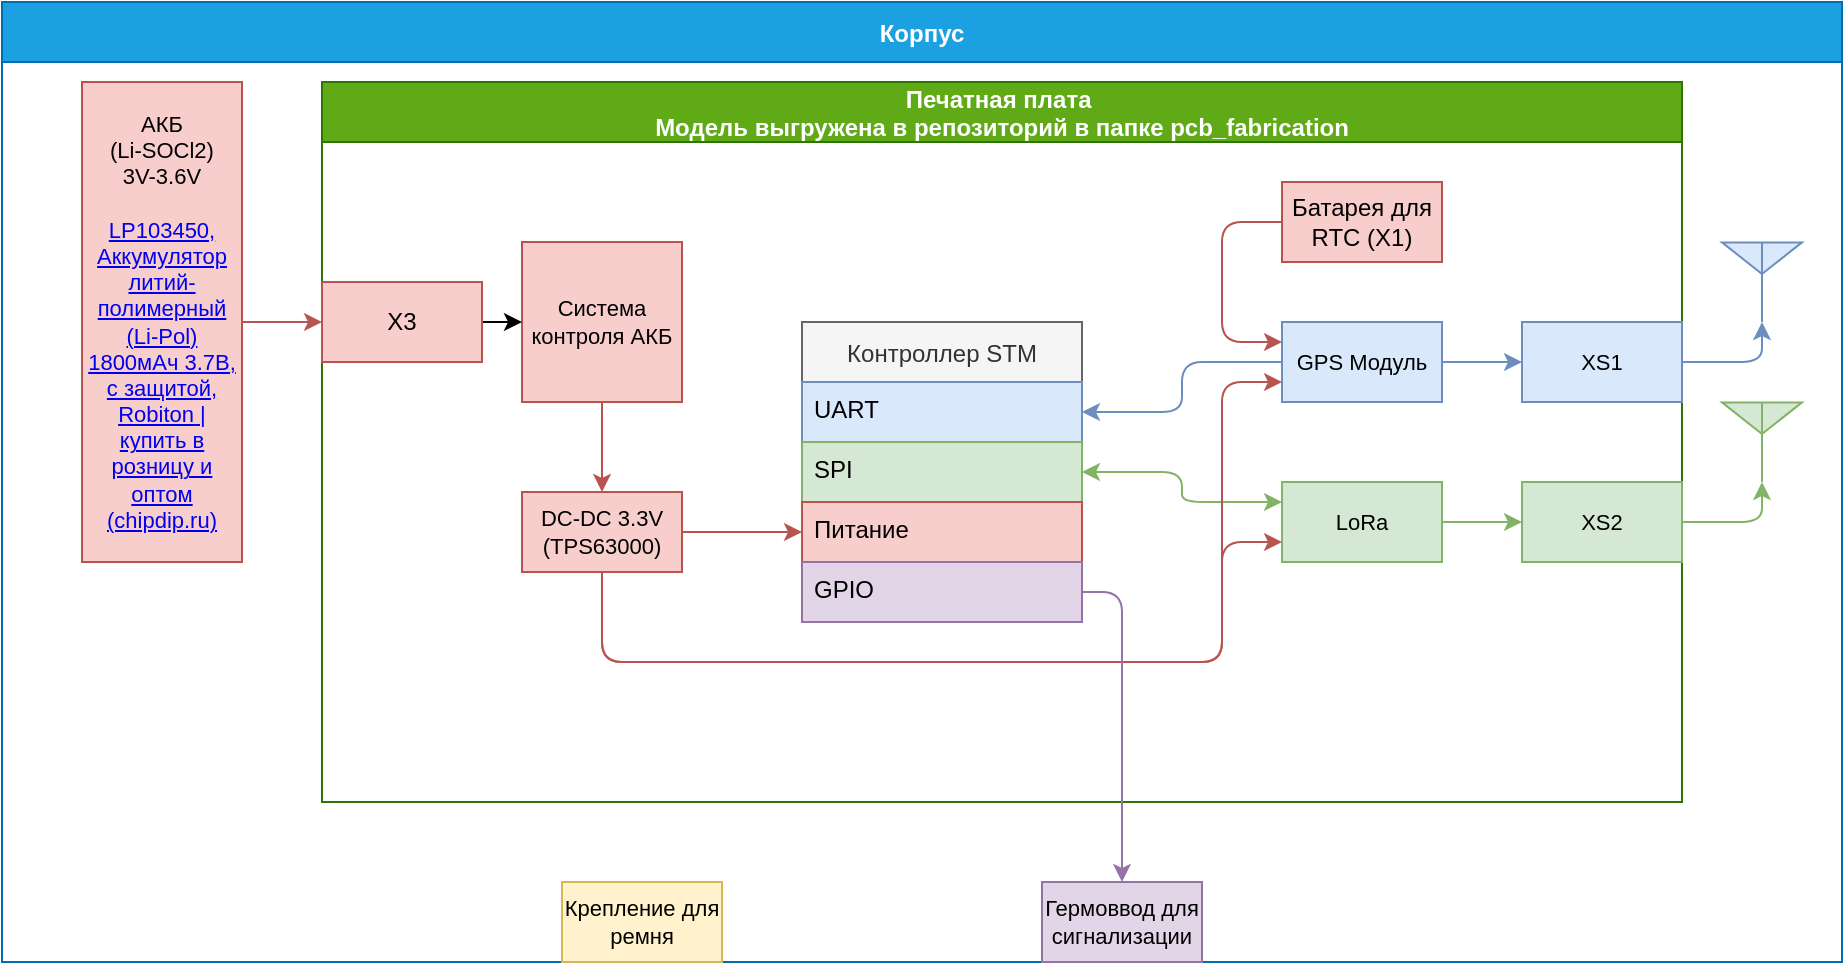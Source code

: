 <mxfile version="16.5.1" type="device"><diagram id="WvKW2JPu2-7aY8d3KRiN" name="Page-1"><mxGraphModel dx="1980" dy="721" grid="1" gridSize="10" guides="1" tooltips="1" connect="1" arrows="1" fold="1" page="1" pageScale="1" pageWidth="827" pageHeight="1169" math="0" shadow="0"><root><mxCell id="0"/><mxCell id="1" parent="0"/><mxCell id="iwZWR7Y0138Mi77MPcvg-5" value="Корпус" style="swimlane;startSize=30;fillColor=#1ba1e2;fontColor=#ffffff;strokeColor=#006EAF;" parent="1" vertex="1"><mxGeometry x="-640" y="40" width="920" height="480" as="geometry"/></mxCell><mxCell id="iwZWR7Y0138Mi77MPcvg-3" value="Печатная плата &#10;Модель выгружена в репозиторий в папке pcb_fabrication" style="swimlane;startSize=30;fillColor=#60a917;fontColor=#ffffff;strokeColor=#2D7600;" parent="iwZWR7Y0138Mi77MPcvg-5" vertex="1"><mxGeometry x="160" y="40" width="680" height="360" as="geometry"/></mxCell><mxCell id="iwZWR7Y0138Mi77MPcvg-14" style="edgeStyle=orthogonalEdgeStyle;rounded=1;orthogonalLoop=1;jettySize=auto;html=1;exitX=1;exitY=0.5;exitDx=0;exitDy=0;entryX=0;entryY=0.5;entryDx=0;entryDy=0;fillColor=#dae8fc;strokeColor=#6c8ebf;" parent="iwZWR7Y0138Mi77MPcvg-3" source="8rCkkGll7oROs87KIcLk-1" target="iwZWR7Y0138Mi77MPcvg-10" edge="1"><mxGeometry relative="1" as="geometry"/></mxCell><mxCell id="8rCkkGll7oROs87KIcLk-1" value="&lt;font style=&quot;font-size: 11px&quot;&gt;GPS Модуль&lt;/font&gt;" style="rounded=0;whiteSpace=wrap;html=1;fontSize=11;fillColor=#dae8fc;strokeColor=#6c8ebf;" parent="iwZWR7Y0138Mi77MPcvg-3" vertex="1"><mxGeometry x="480" y="120" width="80" height="40" as="geometry"/></mxCell><mxCell id="iwZWR7Y0138Mi77MPcvg-15" style="edgeStyle=orthogonalEdgeStyle;rounded=1;orthogonalLoop=1;jettySize=auto;html=1;exitX=1;exitY=0.5;exitDx=0;exitDy=0;entryX=0;entryY=0.5;entryDx=0;entryDy=0;fillColor=#d5e8d4;strokeColor=#82b366;" parent="iwZWR7Y0138Mi77MPcvg-3" source="8rCkkGll7oROs87KIcLk-12" target="iwZWR7Y0138Mi77MPcvg-11" edge="1"><mxGeometry relative="1" as="geometry"/></mxCell><mxCell id="8rCkkGll7oROs87KIcLk-12" value="&lt;font style=&quot;font-size: 11px&quot;&gt;LoRa&lt;br&gt;&lt;/font&gt;" style="rounded=0;whiteSpace=wrap;html=1;fontSize=11;fillColor=#d5e8d4;strokeColor=#82b366;" parent="iwZWR7Y0138Mi77MPcvg-3" vertex="1"><mxGeometry x="480" y="200" width="80" height="40" as="geometry"/></mxCell><mxCell id="8rCkkGll7oROs87KIcLk-19" value="Система контроля АКБ" style="rounded=0;whiteSpace=wrap;html=1;fontSize=11;fillColor=#f8cecc;strokeColor=#b85450;" parent="iwZWR7Y0138Mi77MPcvg-3" vertex="1"><mxGeometry x="100" y="80" width="80" height="80" as="geometry"/></mxCell><mxCell id="mZQrfr4ekXyF6ET0CjQB-7" value="" style="endArrow=classic;html=1;exitX=0;exitY=0.5;exitDx=0;exitDy=0;entryX=1;entryY=0.5;entryDx=0;entryDy=0;edgeStyle=elbowEdgeStyle;fillColor=#dae8fc;strokeColor=#6c8ebf;" parent="iwZWR7Y0138Mi77MPcvg-3" source="8rCkkGll7oROs87KIcLk-1" target="qExjE2i87aPRZC3MdHZP-3" edge="1"><mxGeometry width="50" height="50" relative="1" as="geometry"><mxPoint x="380" y="210" as="sourcePoint"/><mxPoint x="380" y="110" as="targetPoint"/></mxGeometry></mxCell><mxCell id="mZQrfr4ekXyF6ET0CjQB-8" value="" style="endArrow=classic;startArrow=classic;html=1;entryX=0;entryY=0.25;entryDx=0;entryDy=0;exitX=1;exitY=0.5;exitDx=0;exitDy=0;edgeStyle=elbowEdgeStyle;fillColor=#d5e8d4;strokeColor=#82b366;" parent="iwZWR7Y0138Mi77MPcvg-3" source="qExjE2i87aPRZC3MdHZP-4" target="8rCkkGll7oROs87KIcLk-12" edge="1"><mxGeometry width="50" height="50" relative="1" as="geometry"><mxPoint x="380" y="190" as="sourcePoint"/><mxPoint x="400" y="150" as="targetPoint"/></mxGeometry></mxCell><mxCell id="iwZWR7Y0138Mi77MPcvg-7" style="edgeStyle=orthogonalEdgeStyle;rounded=1;orthogonalLoop=1;jettySize=auto;html=1;exitX=1;exitY=0.5;exitDx=0;exitDy=0;entryX=0;entryY=0.5;entryDx=0;entryDy=0;fillColor=#f8cecc;strokeColor=#b85450;" parent="iwZWR7Y0138Mi77MPcvg-3" source="mZQrfr4ekXyF6ET0CjQB-9" target="qExjE2i87aPRZC3MdHZP-5" edge="1"><mxGeometry relative="1" as="geometry"/></mxCell><mxCell id="iwZWR7Y0138Mi77MPcvg-8" style="edgeStyle=orthogonalEdgeStyle;rounded=1;orthogonalLoop=1;jettySize=auto;html=1;exitX=0.5;exitY=1;exitDx=0;exitDy=0;entryX=0;entryY=0.75;entryDx=0;entryDy=0;fillColor=#f8cecc;strokeColor=#b85450;" parent="iwZWR7Y0138Mi77MPcvg-3" source="mZQrfr4ekXyF6ET0CjQB-9" target="8rCkkGll7oROs87KIcLk-12" edge="1"><mxGeometry relative="1" as="geometry"><Array as="points"><mxPoint x="140" y="290"/><mxPoint x="450" y="290"/><mxPoint x="450" y="230"/></Array></mxGeometry></mxCell><mxCell id="iwZWR7Y0138Mi77MPcvg-9" style="edgeStyle=orthogonalEdgeStyle;rounded=1;orthogonalLoop=1;jettySize=auto;html=1;exitX=0.5;exitY=1;exitDx=0;exitDy=0;entryX=0;entryY=0.75;entryDx=0;entryDy=0;fillColor=#f8cecc;strokeColor=#b85450;" parent="iwZWR7Y0138Mi77MPcvg-3" source="mZQrfr4ekXyF6ET0CjQB-9" target="8rCkkGll7oROs87KIcLk-1" edge="1"><mxGeometry relative="1" as="geometry"><Array as="points"><mxPoint x="140" y="290"/><mxPoint x="450" y="290"/><mxPoint x="450" y="150"/></Array></mxGeometry></mxCell><mxCell id="mZQrfr4ekXyF6ET0CjQB-9" value="DC-DC 3.3V&lt;br&gt;&lt;div&gt;&lt;span&gt;(TPS63000)&lt;/span&gt;&lt;/div&gt;" style="rounded=0;whiteSpace=wrap;html=1;fontSize=11;fillColor=#f8cecc;strokeColor=#b85450;" parent="iwZWR7Y0138Mi77MPcvg-3" vertex="1"><mxGeometry x="100" y="205" width="80" height="40" as="geometry"/></mxCell><mxCell id="mZQrfr4ekXyF6ET0CjQB-10" style="edgeStyle=orthogonalEdgeStyle;rounded=1;orthogonalLoop=1;jettySize=auto;html=1;exitX=0.5;exitY=1;exitDx=0;exitDy=0;entryX=0.5;entryY=0;entryDx=0;entryDy=0;fillColor=#f8cecc;strokeColor=#b85450;" parent="iwZWR7Y0138Mi77MPcvg-3" source="8rCkkGll7oROs87KIcLk-19" target="mZQrfr4ekXyF6ET0CjQB-9" edge="1"><mxGeometry relative="1" as="geometry"/></mxCell><mxCell id="qExjE2i87aPRZC3MdHZP-2" value="Контроллер STM" style="swimlane;fontStyle=0;childLayout=stackLayout;horizontal=1;startSize=30;horizontalStack=0;resizeParent=1;resizeParentMax=0;resizeLast=0;collapsible=1;marginBottom=0;fillColor=#f5f5f5;strokeColor=#666666;fontColor=#333333;" parent="iwZWR7Y0138Mi77MPcvg-3" vertex="1"><mxGeometry x="240" y="120" width="140" height="150" as="geometry"/></mxCell><mxCell id="qExjE2i87aPRZC3MdHZP-3" value="UART" style="text;align=left;verticalAlign=top;spacingLeft=4;spacingRight=4;overflow=hidden;rotatable=0;points=[[0,0.5],[1,0.5]];portConstraint=eastwest;fillColor=#dae8fc;strokeColor=#6c8ebf;" parent="qExjE2i87aPRZC3MdHZP-2" vertex="1"><mxGeometry y="30" width="140" height="30" as="geometry"/></mxCell><mxCell id="qExjE2i87aPRZC3MdHZP-4" value="SPI" style="text;strokeColor=#82b366;fillColor=#d5e8d4;align=left;verticalAlign=top;spacingLeft=4;spacingRight=4;overflow=hidden;rotatable=0;points=[[0,0.5],[1,0.5]];portConstraint=eastwest;" parent="qExjE2i87aPRZC3MdHZP-2" vertex="1"><mxGeometry y="60" width="140" height="30" as="geometry"/></mxCell><mxCell id="qExjE2i87aPRZC3MdHZP-5" value="Питание" style="text;strokeColor=#b85450;fillColor=#f8cecc;align=left;verticalAlign=top;spacingLeft=4;spacingRight=4;overflow=hidden;rotatable=0;points=[[0,0.5],[1,0.5]];portConstraint=eastwest;" parent="qExjE2i87aPRZC3MdHZP-2" vertex="1"><mxGeometry y="90" width="140" height="30" as="geometry"/></mxCell><mxCell id="iwZWR7Y0138Mi77MPcvg-1" value="GPIO" style="text;strokeColor=#9673a6;fillColor=#e1d5e7;align=left;verticalAlign=top;spacingLeft=4;spacingRight=4;overflow=hidden;rotatable=0;points=[[0,0.5],[1,0.5]];portConstraint=eastwest;" parent="qExjE2i87aPRZC3MdHZP-2" vertex="1"><mxGeometry y="120" width="140" height="30" as="geometry"/></mxCell><mxCell id="iwZWR7Y0138Mi77MPcvg-6" style="edgeStyle=orthogonalEdgeStyle;rounded=1;orthogonalLoop=1;jettySize=auto;html=1;exitX=1;exitY=0.5;exitDx=0;exitDy=0;entryX=0;entryY=0.5;entryDx=0;entryDy=0;" parent="iwZWR7Y0138Mi77MPcvg-3" source="iwZWR7Y0138Mi77MPcvg-2" target="8rCkkGll7oROs87KIcLk-19" edge="1"><mxGeometry relative="1" as="geometry"/></mxCell><mxCell id="iwZWR7Y0138Mi77MPcvg-2" value="X3" style="rounded=0;whiteSpace=wrap;html=1;fillColor=#f8cecc;strokeColor=#b85450;" parent="iwZWR7Y0138Mi77MPcvg-3" vertex="1"><mxGeometry y="100" width="80" height="40" as="geometry"/></mxCell><mxCell id="iwZWR7Y0138Mi77MPcvg-10" value="&lt;font style=&quot;font-size: 11px&quot;&gt;XS1&lt;/font&gt;" style="rounded=0;whiteSpace=wrap;html=1;fontSize=11;fillColor=#dae8fc;strokeColor=#6c8ebf;" parent="iwZWR7Y0138Mi77MPcvg-3" vertex="1"><mxGeometry x="600" y="120" width="80" height="40" as="geometry"/></mxCell><mxCell id="iwZWR7Y0138Mi77MPcvg-11" value="&lt;font style=&quot;font-size: 11px&quot;&gt;XS2&lt;/font&gt;" style="rounded=0;whiteSpace=wrap;html=1;fontSize=11;fillColor=#d5e8d4;strokeColor=#82b366;" parent="iwZWR7Y0138Mi77MPcvg-3" vertex="1"><mxGeometry x="600" y="200" width="80" height="40" as="geometry"/></mxCell><mxCell id="QTdFyew1fTrY6ZKaAayo-2" style="edgeStyle=orthogonalEdgeStyle;rounded=1;orthogonalLoop=1;jettySize=auto;html=1;exitX=0;exitY=0.5;exitDx=0;exitDy=0;entryX=0;entryY=0.25;entryDx=0;entryDy=0;fillColor=#f8cecc;strokeColor=#b85450;" edge="1" parent="iwZWR7Y0138Mi77MPcvg-3" source="QTdFyew1fTrY6ZKaAayo-1" target="8rCkkGll7oROs87KIcLk-1"><mxGeometry relative="1" as="geometry"><Array as="points"><mxPoint x="450" y="70"/><mxPoint x="450" y="130"/></Array></mxGeometry></mxCell><mxCell id="QTdFyew1fTrY6ZKaAayo-1" value="Батарея для RTC (X1)" style="rounded=0;whiteSpace=wrap;html=1;fillColor=#f8cecc;strokeColor=#b85450;" vertex="1" parent="iwZWR7Y0138Mi77MPcvg-3"><mxGeometry x="480" y="50" width="80" height="40" as="geometry"/></mxCell><mxCell id="8rCkkGll7oROs87KIcLk-6" value="" style="verticalLabelPosition=bottom;shadow=0;dashed=0;align=center;html=1;verticalAlign=top;shape=mxgraph.electrical.radio.aerial_-_antenna_2;fontSize=11;fillColor=#d5e8d4;strokeColor=#82b366;" parent="iwZWR7Y0138Mi77MPcvg-5" vertex="1"><mxGeometry x="860" y="200" width="40" height="40" as="geometry"/></mxCell><mxCell id="8rCkkGll7oROs87KIcLk-13" value="" style="verticalLabelPosition=bottom;shadow=0;dashed=0;align=center;html=1;verticalAlign=top;shape=mxgraph.electrical.radio.aerial_-_antenna_2;fontSize=11;fillColor=#dae8fc;strokeColor=#6c8ebf;" parent="iwZWR7Y0138Mi77MPcvg-5" vertex="1"><mxGeometry x="860" y="120" width="40" height="40" as="geometry"/></mxCell><mxCell id="8rCkkGll7oROs87KIcLk-11" value="АКБ&lt;br&gt;(Li-SOCl2)&lt;br&gt;3V-3.6V&lt;br&gt;&lt;br&gt;&lt;a href=&quot;https://www.chipdip.ru/product/robiton-lp103450?from=suggest_product&quot;&gt;LP103450, Аккумулятор литий-полимерный (Li-Pol) 1800мАч 3.7В, с защитой, Robiton | купить в розницу и оптом (chipdip.ru)&lt;/a&gt;" style="rounded=0;whiteSpace=wrap;html=1;fontSize=11;fillColor=#f8cecc;strokeColor=#b85450;" parent="iwZWR7Y0138Mi77MPcvg-5" vertex="1"><mxGeometry x="40" y="40" width="80" height="240" as="geometry"/></mxCell><mxCell id="8rCkkGll7oROs87KIcLk-20" style="edgeStyle=orthogonalEdgeStyle;rounded=0;orthogonalLoop=1;jettySize=auto;html=1;exitX=1;exitY=0.5;exitDx=0;exitDy=0;entryX=0;entryY=0.5;entryDx=0;entryDy=0;startArrow=none;startFill=0;fontSize=11;fillColor=#f8cecc;strokeColor=#b85450;" parent="iwZWR7Y0138Mi77MPcvg-5" source="8rCkkGll7oROs87KIcLk-11" target="iwZWR7Y0138Mi77MPcvg-2" edge="1"><mxGeometry relative="1" as="geometry"/></mxCell><mxCell id="iwZWR7Y0138Mi77MPcvg-12" style="edgeStyle=orthogonalEdgeStyle;rounded=1;orthogonalLoop=1;jettySize=auto;html=1;exitX=1;exitY=0.5;exitDx=0;exitDy=0;entryX=0.5;entryY=1;entryDx=0;entryDy=0;entryPerimeter=0;fillColor=#dae8fc;strokeColor=#6c8ebf;" parent="iwZWR7Y0138Mi77MPcvg-5" source="iwZWR7Y0138Mi77MPcvg-10" target="8rCkkGll7oROs87KIcLk-13" edge="1"><mxGeometry relative="1" as="geometry"/></mxCell><mxCell id="iwZWR7Y0138Mi77MPcvg-13" style="edgeStyle=orthogonalEdgeStyle;rounded=1;orthogonalLoop=1;jettySize=auto;html=1;exitX=1;exitY=0.5;exitDx=0;exitDy=0;entryX=0.5;entryY=1;entryDx=0;entryDy=0;entryPerimeter=0;fillColor=#d5e8d4;strokeColor=#82b366;" parent="iwZWR7Y0138Mi77MPcvg-5" source="iwZWR7Y0138Mi77MPcvg-11" target="8rCkkGll7oROs87KIcLk-6" edge="1"><mxGeometry relative="1" as="geometry"/></mxCell><mxCell id="iwZWR7Y0138Mi77MPcvg-17" value="Крепление для ремня" style="rounded=0;whiteSpace=wrap;html=1;fontSize=11;fillColor=#fff2cc;strokeColor=#d6b656;" parent="iwZWR7Y0138Mi77MPcvg-5" vertex="1"><mxGeometry x="280" y="440" width="80" height="40" as="geometry"/></mxCell><mxCell id="iwZWR7Y0138Mi77MPcvg-19" value="Гермоввод для сигнализации" style="rounded=0;whiteSpace=wrap;html=1;fontSize=11;fillColor=#e1d5e7;strokeColor=#9673a6;" parent="iwZWR7Y0138Mi77MPcvg-5" vertex="1"><mxGeometry x="520" y="440" width="80" height="40" as="geometry"/></mxCell><mxCell id="iwZWR7Y0138Mi77MPcvg-18" style="edgeStyle=orthogonalEdgeStyle;rounded=1;orthogonalLoop=1;jettySize=auto;html=1;entryX=0.5;entryY=0;entryDx=0;entryDy=0;fillColor=#e1d5e7;strokeColor=#9673a6;" parent="iwZWR7Y0138Mi77MPcvg-5" source="iwZWR7Y0138Mi77MPcvg-1" target="iwZWR7Y0138Mi77MPcvg-19" edge="1"><mxGeometry relative="1" as="geometry"><mxPoint x="550" y="440" as="targetPoint"/></mxGeometry></mxCell></root></mxGraphModel></diagram></mxfile>